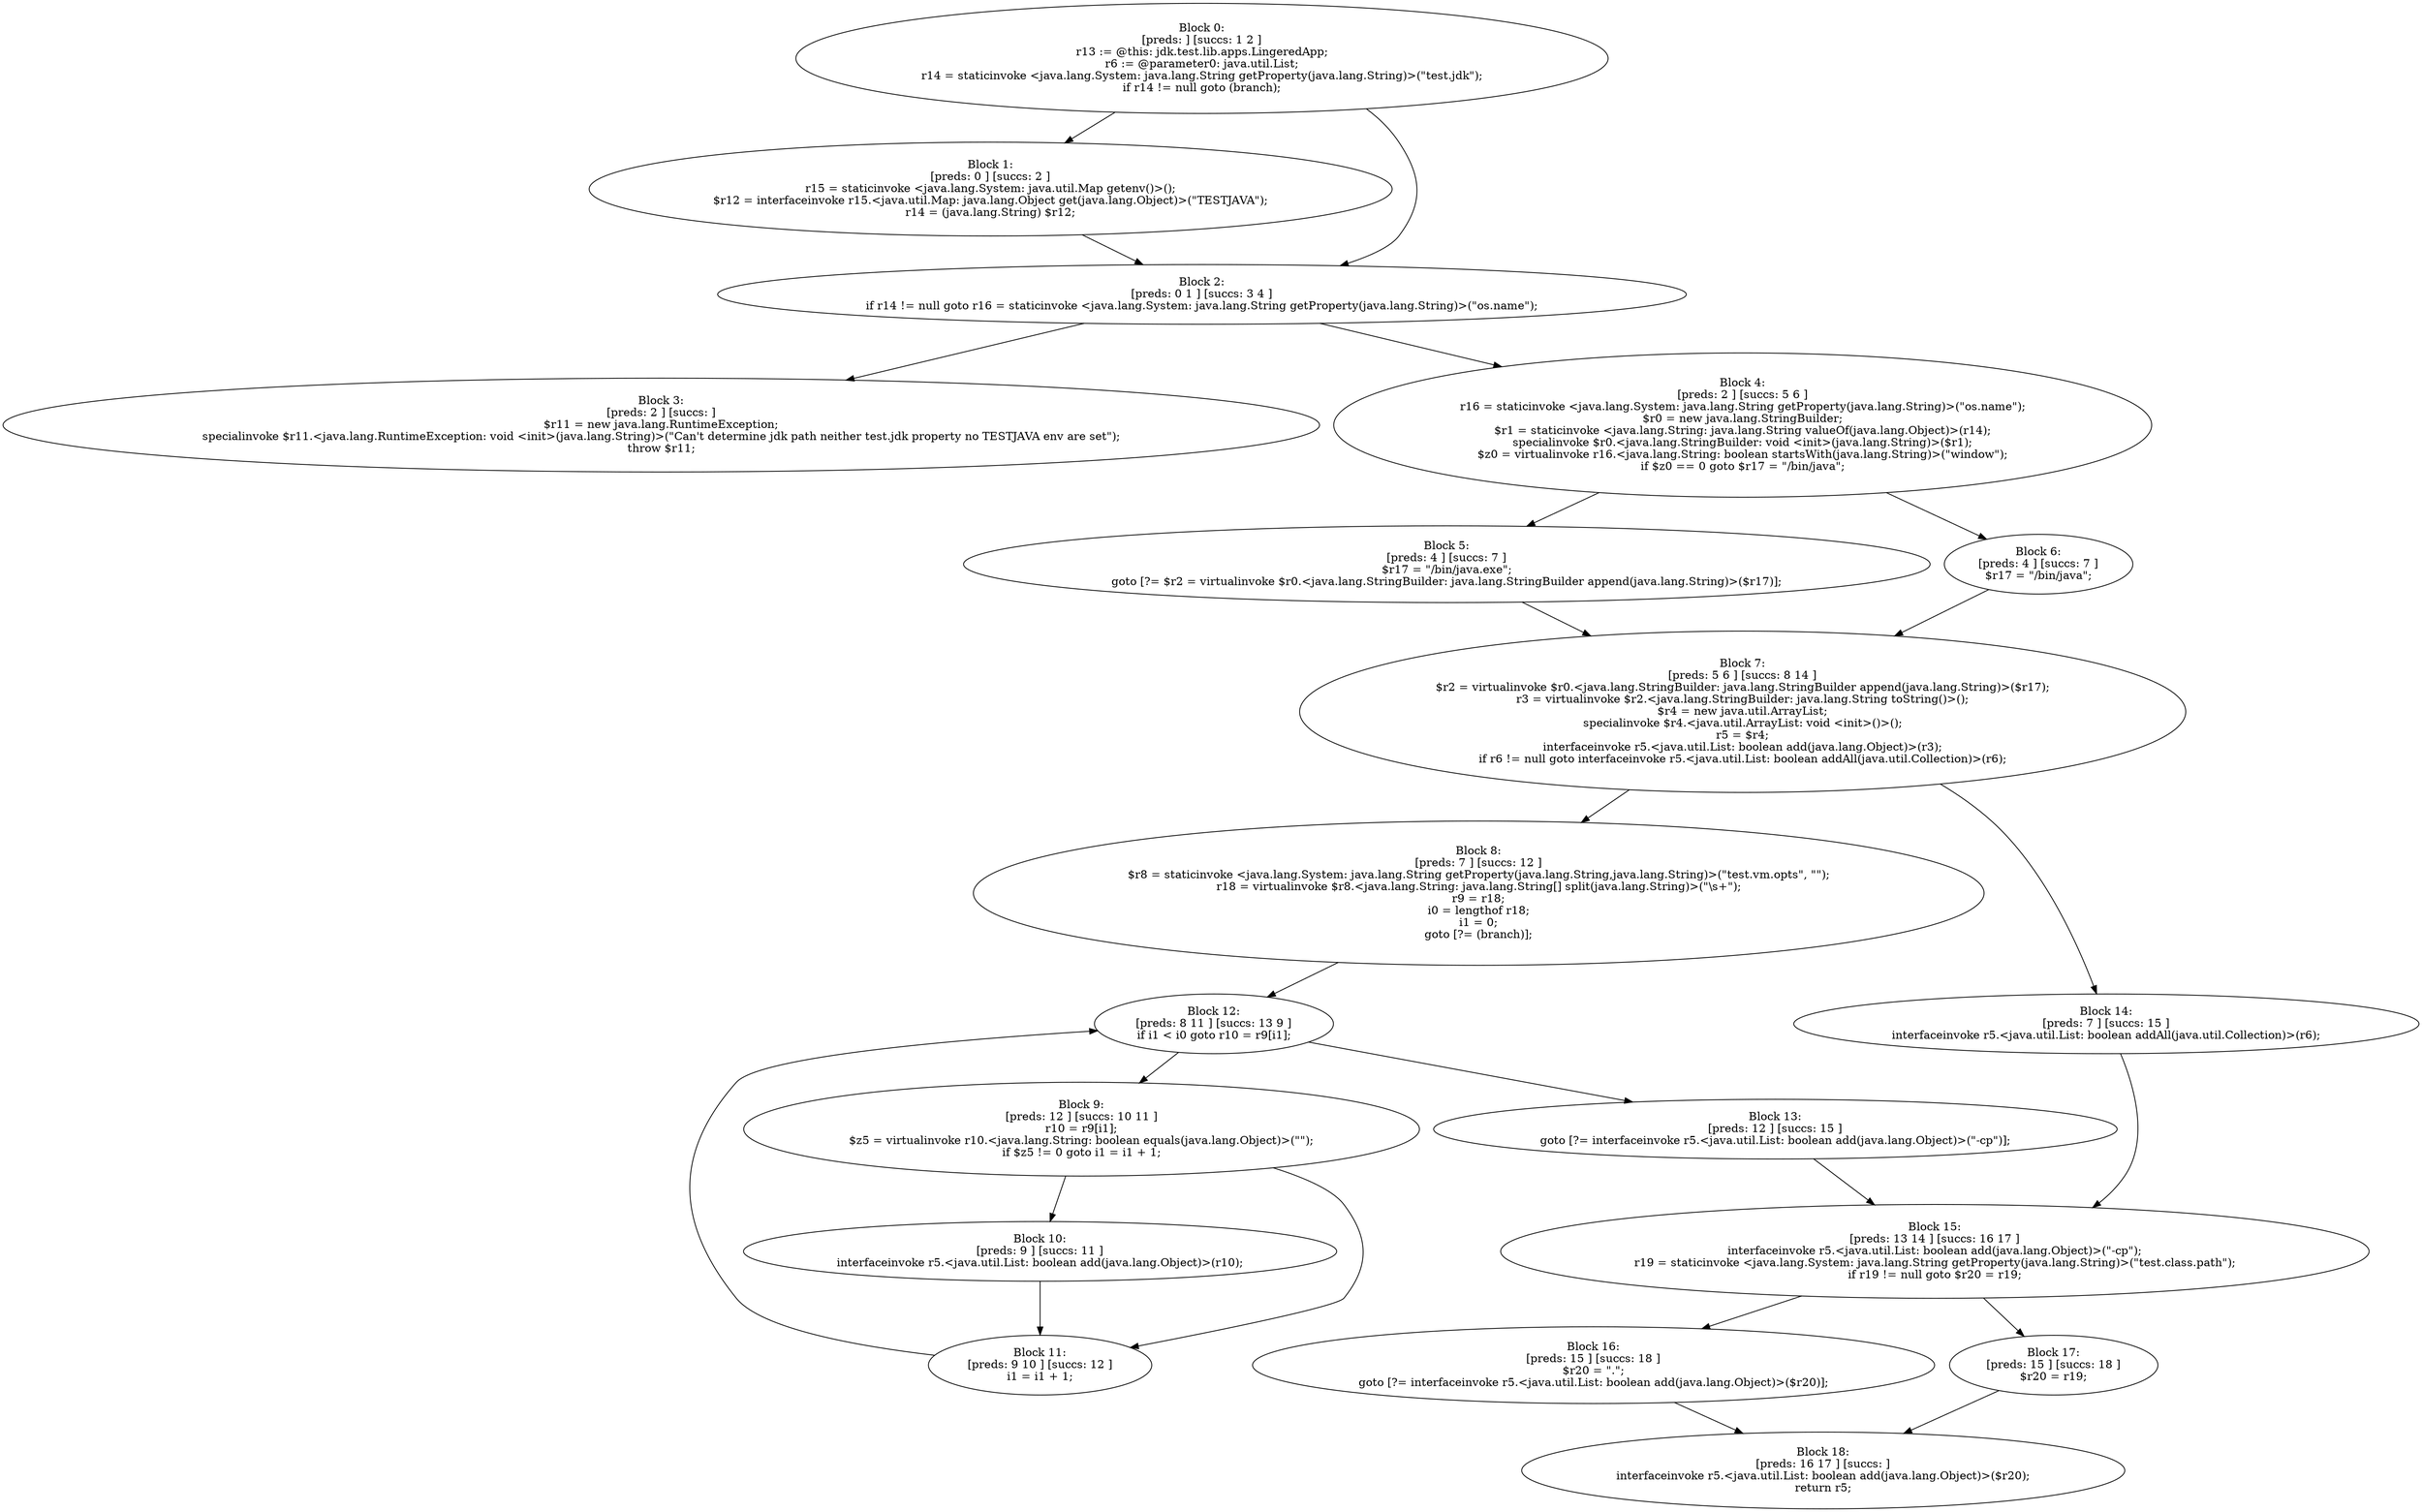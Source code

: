 digraph "unitGraph" {
    "Block 0:
[preds: ] [succs: 1 2 ]
r13 := @this: jdk.test.lib.apps.LingeredApp;
r6 := @parameter0: java.util.List;
r14 = staticinvoke <java.lang.System: java.lang.String getProperty(java.lang.String)>(\"test.jdk\");
if r14 != null goto (branch);
"
    "Block 1:
[preds: 0 ] [succs: 2 ]
r15 = staticinvoke <java.lang.System: java.util.Map getenv()>();
$r12 = interfaceinvoke r15.<java.util.Map: java.lang.Object get(java.lang.Object)>(\"TESTJAVA\");
r14 = (java.lang.String) $r12;
"
    "Block 2:
[preds: 0 1 ] [succs: 3 4 ]
if r14 != null goto r16 = staticinvoke <java.lang.System: java.lang.String getProperty(java.lang.String)>(\"os.name\");
"
    "Block 3:
[preds: 2 ] [succs: ]
$r11 = new java.lang.RuntimeException;
specialinvoke $r11.<java.lang.RuntimeException: void <init>(java.lang.String)>(\"Can\'t determine jdk path neither test.jdk property no TESTJAVA env are set\");
throw $r11;
"
    "Block 4:
[preds: 2 ] [succs: 5 6 ]
r16 = staticinvoke <java.lang.System: java.lang.String getProperty(java.lang.String)>(\"os.name\");
$r0 = new java.lang.StringBuilder;
$r1 = staticinvoke <java.lang.String: java.lang.String valueOf(java.lang.Object)>(r14);
specialinvoke $r0.<java.lang.StringBuilder: void <init>(java.lang.String)>($r1);
$z0 = virtualinvoke r16.<java.lang.String: boolean startsWith(java.lang.String)>(\"window\");
if $z0 == 0 goto $r17 = \"/bin/java\";
"
    "Block 5:
[preds: 4 ] [succs: 7 ]
$r17 = \"/bin/java.exe\";
goto [?= $r2 = virtualinvoke $r0.<java.lang.StringBuilder: java.lang.StringBuilder append(java.lang.String)>($r17)];
"
    "Block 6:
[preds: 4 ] [succs: 7 ]
$r17 = \"/bin/java\";
"
    "Block 7:
[preds: 5 6 ] [succs: 8 14 ]
$r2 = virtualinvoke $r0.<java.lang.StringBuilder: java.lang.StringBuilder append(java.lang.String)>($r17);
r3 = virtualinvoke $r2.<java.lang.StringBuilder: java.lang.String toString()>();
$r4 = new java.util.ArrayList;
specialinvoke $r4.<java.util.ArrayList: void <init>()>();
r5 = $r4;
interfaceinvoke r5.<java.util.List: boolean add(java.lang.Object)>(r3);
if r6 != null goto interfaceinvoke r5.<java.util.List: boolean addAll(java.util.Collection)>(r6);
"
    "Block 8:
[preds: 7 ] [succs: 12 ]
$r8 = staticinvoke <java.lang.System: java.lang.String getProperty(java.lang.String,java.lang.String)>(\"test.vm.opts\", \"\");
r18 = virtualinvoke $r8.<java.lang.String: java.lang.String[] split(java.lang.String)>(\"\\s+\");
r9 = r18;
i0 = lengthof r18;
i1 = 0;
goto [?= (branch)];
"
    "Block 9:
[preds: 12 ] [succs: 10 11 ]
r10 = r9[i1];
$z5 = virtualinvoke r10.<java.lang.String: boolean equals(java.lang.Object)>(\"\");
if $z5 != 0 goto i1 = i1 + 1;
"
    "Block 10:
[preds: 9 ] [succs: 11 ]
interfaceinvoke r5.<java.util.List: boolean add(java.lang.Object)>(r10);
"
    "Block 11:
[preds: 9 10 ] [succs: 12 ]
i1 = i1 + 1;
"
    "Block 12:
[preds: 8 11 ] [succs: 13 9 ]
if i1 < i0 goto r10 = r9[i1];
"
    "Block 13:
[preds: 12 ] [succs: 15 ]
goto [?= interfaceinvoke r5.<java.util.List: boolean add(java.lang.Object)>(\"-cp\")];
"
    "Block 14:
[preds: 7 ] [succs: 15 ]
interfaceinvoke r5.<java.util.List: boolean addAll(java.util.Collection)>(r6);
"
    "Block 15:
[preds: 13 14 ] [succs: 16 17 ]
interfaceinvoke r5.<java.util.List: boolean add(java.lang.Object)>(\"-cp\");
r19 = staticinvoke <java.lang.System: java.lang.String getProperty(java.lang.String)>(\"test.class.path\");
if r19 != null goto $r20 = r19;
"
    "Block 16:
[preds: 15 ] [succs: 18 ]
$r20 = \".\";
goto [?= interfaceinvoke r5.<java.util.List: boolean add(java.lang.Object)>($r20)];
"
    "Block 17:
[preds: 15 ] [succs: 18 ]
$r20 = r19;
"
    "Block 18:
[preds: 16 17 ] [succs: ]
interfaceinvoke r5.<java.util.List: boolean add(java.lang.Object)>($r20);
return r5;
"
    "Block 0:
[preds: ] [succs: 1 2 ]
r13 := @this: jdk.test.lib.apps.LingeredApp;
r6 := @parameter0: java.util.List;
r14 = staticinvoke <java.lang.System: java.lang.String getProperty(java.lang.String)>(\"test.jdk\");
if r14 != null goto (branch);
"->"Block 1:
[preds: 0 ] [succs: 2 ]
r15 = staticinvoke <java.lang.System: java.util.Map getenv()>();
$r12 = interfaceinvoke r15.<java.util.Map: java.lang.Object get(java.lang.Object)>(\"TESTJAVA\");
r14 = (java.lang.String) $r12;
";
    "Block 0:
[preds: ] [succs: 1 2 ]
r13 := @this: jdk.test.lib.apps.LingeredApp;
r6 := @parameter0: java.util.List;
r14 = staticinvoke <java.lang.System: java.lang.String getProperty(java.lang.String)>(\"test.jdk\");
if r14 != null goto (branch);
"->"Block 2:
[preds: 0 1 ] [succs: 3 4 ]
if r14 != null goto r16 = staticinvoke <java.lang.System: java.lang.String getProperty(java.lang.String)>(\"os.name\");
";
    "Block 1:
[preds: 0 ] [succs: 2 ]
r15 = staticinvoke <java.lang.System: java.util.Map getenv()>();
$r12 = interfaceinvoke r15.<java.util.Map: java.lang.Object get(java.lang.Object)>(\"TESTJAVA\");
r14 = (java.lang.String) $r12;
"->"Block 2:
[preds: 0 1 ] [succs: 3 4 ]
if r14 != null goto r16 = staticinvoke <java.lang.System: java.lang.String getProperty(java.lang.String)>(\"os.name\");
";
    "Block 2:
[preds: 0 1 ] [succs: 3 4 ]
if r14 != null goto r16 = staticinvoke <java.lang.System: java.lang.String getProperty(java.lang.String)>(\"os.name\");
"->"Block 3:
[preds: 2 ] [succs: ]
$r11 = new java.lang.RuntimeException;
specialinvoke $r11.<java.lang.RuntimeException: void <init>(java.lang.String)>(\"Can\'t determine jdk path neither test.jdk property no TESTJAVA env are set\");
throw $r11;
";
    "Block 2:
[preds: 0 1 ] [succs: 3 4 ]
if r14 != null goto r16 = staticinvoke <java.lang.System: java.lang.String getProperty(java.lang.String)>(\"os.name\");
"->"Block 4:
[preds: 2 ] [succs: 5 6 ]
r16 = staticinvoke <java.lang.System: java.lang.String getProperty(java.lang.String)>(\"os.name\");
$r0 = new java.lang.StringBuilder;
$r1 = staticinvoke <java.lang.String: java.lang.String valueOf(java.lang.Object)>(r14);
specialinvoke $r0.<java.lang.StringBuilder: void <init>(java.lang.String)>($r1);
$z0 = virtualinvoke r16.<java.lang.String: boolean startsWith(java.lang.String)>(\"window\");
if $z0 == 0 goto $r17 = \"/bin/java\";
";
    "Block 4:
[preds: 2 ] [succs: 5 6 ]
r16 = staticinvoke <java.lang.System: java.lang.String getProperty(java.lang.String)>(\"os.name\");
$r0 = new java.lang.StringBuilder;
$r1 = staticinvoke <java.lang.String: java.lang.String valueOf(java.lang.Object)>(r14);
specialinvoke $r0.<java.lang.StringBuilder: void <init>(java.lang.String)>($r1);
$z0 = virtualinvoke r16.<java.lang.String: boolean startsWith(java.lang.String)>(\"window\");
if $z0 == 0 goto $r17 = \"/bin/java\";
"->"Block 5:
[preds: 4 ] [succs: 7 ]
$r17 = \"/bin/java.exe\";
goto [?= $r2 = virtualinvoke $r0.<java.lang.StringBuilder: java.lang.StringBuilder append(java.lang.String)>($r17)];
";
    "Block 4:
[preds: 2 ] [succs: 5 6 ]
r16 = staticinvoke <java.lang.System: java.lang.String getProperty(java.lang.String)>(\"os.name\");
$r0 = new java.lang.StringBuilder;
$r1 = staticinvoke <java.lang.String: java.lang.String valueOf(java.lang.Object)>(r14);
specialinvoke $r0.<java.lang.StringBuilder: void <init>(java.lang.String)>($r1);
$z0 = virtualinvoke r16.<java.lang.String: boolean startsWith(java.lang.String)>(\"window\");
if $z0 == 0 goto $r17 = \"/bin/java\";
"->"Block 6:
[preds: 4 ] [succs: 7 ]
$r17 = \"/bin/java\";
";
    "Block 5:
[preds: 4 ] [succs: 7 ]
$r17 = \"/bin/java.exe\";
goto [?= $r2 = virtualinvoke $r0.<java.lang.StringBuilder: java.lang.StringBuilder append(java.lang.String)>($r17)];
"->"Block 7:
[preds: 5 6 ] [succs: 8 14 ]
$r2 = virtualinvoke $r0.<java.lang.StringBuilder: java.lang.StringBuilder append(java.lang.String)>($r17);
r3 = virtualinvoke $r2.<java.lang.StringBuilder: java.lang.String toString()>();
$r4 = new java.util.ArrayList;
specialinvoke $r4.<java.util.ArrayList: void <init>()>();
r5 = $r4;
interfaceinvoke r5.<java.util.List: boolean add(java.lang.Object)>(r3);
if r6 != null goto interfaceinvoke r5.<java.util.List: boolean addAll(java.util.Collection)>(r6);
";
    "Block 6:
[preds: 4 ] [succs: 7 ]
$r17 = \"/bin/java\";
"->"Block 7:
[preds: 5 6 ] [succs: 8 14 ]
$r2 = virtualinvoke $r0.<java.lang.StringBuilder: java.lang.StringBuilder append(java.lang.String)>($r17);
r3 = virtualinvoke $r2.<java.lang.StringBuilder: java.lang.String toString()>();
$r4 = new java.util.ArrayList;
specialinvoke $r4.<java.util.ArrayList: void <init>()>();
r5 = $r4;
interfaceinvoke r5.<java.util.List: boolean add(java.lang.Object)>(r3);
if r6 != null goto interfaceinvoke r5.<java.util.List: boolean addAll(java.util.Collection)>(r6);
";
    "Block 7:
[preds: 5 6 ] [succs: 8 14 ]
$r2 = virtualinvoke $r0.<java.lang.StringBuilder: java.lang.StringBuilder append(java.lang.String)>($r17);
r3 = virtualinvoke $r2.<java.lang.StringBuilder: java.lang.String toString()>();
$r4 = new java.util.ArrayList;
specialinvoke $r4.<java.util.ArrayList: void <init>()>();
r5 = $r4;
interfaceinvoke r5.<java.util.List: boolean add(java.lang.Object)>(r3);
if r6 != null goto interfaceinvoke r5.<java.util.List: boolean addAll(java.util.Collection)>(r6);
"->"Block 8:
[preds: 7 ] [succs: 12 ]
$r8 = staticinvoke <java.lang.System: java.lang.String getProperty(java.lang.String,java.lang.String)>(\"test.vm.opts\", \"\");
r18 = virtualinvoke $r8.<java.lang.String: java.lang.String[] split(java.lang.String)>(\"\\s+\");
r9 = r18;
i0 = lengthof r18;
i1 = 0;
goto [?= (branch)];
";
    "Block 7:
[preds: 5 6 ] [succs: 8 14 ]
$r2 = virtualinvoke $r0.<java.lang.StringBuilder: java.lang.StringBuilder append(java.lang.String)>($r17);
r3 = virtualinvoke $r2.<java.lang.StringBuilder: java.lang.String toString()>();
$r4 = new java.util.ArrayList;
specialinvoke $r4.<java.util.ArrayList: void <init>()>();
r5 = $r4;
interfaceinvoke r5.<java.util.List: boolean add(java.lang.Object)>(r3);
if r6 != null goto interfaceinvoke r5.<java.util.List: boolean addAll(java.util.Collection)>(r6);
"->"Block 14:
[preds: 7 ] [succs: 15 ]
interfaceinvoke r5.<java.util.List: boolean addAll(java.util.Collection)>(r6);
";
    "Block 8:
[preds: 7 ] [succs: 12 ]
$r8 = staticinvoke <java.lang.System: java.lang.String getProperty(java.lang.String,java.lang.String)>(\"test.vm.opts\", \"\");
r18 = virtualinvoke $r8.<java.lang.String: java.lang.String[] split(java.lang.String)>(\"\\s+\");
r9 = r18;
i0 = lengthof r18;
i1 = 0;
goto [?= (branch)];
"->"Block 12:
[preds: 8 11 ] [succs: 13 9 ]
if i1 < i0 goto r10 = r9[i1];
";
    "Block 9:
[preds: 12 ] [succs: 10 11 ]
r10 = r9[i1];
$z5 = virtualinvoke r10.<java.lang.String: boolean equals(java.lang.Object)>(\"\");
if $z5 != 0 goto i1 = i1 + 1;
"->"Block 10:
[preds: 9 ] [succs: 11 ]
interfaceinvoke r5.<java.util.List: boolean add(java.lang.Object)>(r10);
";
    "Block 9:
[preds: 12 ] [succs: 10 11 ]
r10 = r9[i1];
$z5 = virtualinvoke r10.<java.lang.String: boolean equals(java.lang.Object)>(\"\");
if $z5 != 0 goto i1 = i1 + 1;
"->"Block 11:
[preds: 9 10 ] [succs: 12 ]
i1 = i1 + 1;
";
    "Block 10:
[preds: 9 ] [succs: 11 ]
interfaceinvoke r5.<java.util.List: boolean add(java.lang.Object)>(r10);
"->"Block 11:
[preds: 9 10 ] [succs: 12 ]
i1 = i1 + 1;
";
    "Block 11:
[preds: 9 10 ] [succs: 12 ]
i1 = i1 + 1;
"->"Block 12:
[preds: 8 11 ] [succs: 13 9 ]
if i1 < i0 goto r10 = r9[i1];
";
    "Block 12:
[preds: 8 11 ] [succs: 13 9 ]
if i1 < i0 goto r10 = r9[i1];
"->"Block 13:
[preds: 12 ] [succs: 15 ]
goto [?= interfaceinvoke r5.<java.util.List: boolean add(java.lang.Object)>(\"-cp\")];
";
    "Block 12:
[preds: 8 11 ] [succs: 13 9 ]
if i1 < i0 goto r10 = r9[i1];
"->"Block 9:
[preds: 12 ] [succs: 10 11 ]
r10 = r9[i1];
$z5 = virtualinvoke r10.<java.lang.String: boolean equals(java.lang.Object)>(\"\");
if $z5 != 0 goto i1 = i1 + 1;
";
    "Block 13:
[preds: 12 ] [succs: 15 ]
goto [?= interfaceinvoke r5.<java.util.List: boolean add(java.lang.Object)>(\"-cp\")];
"->"Block 15:
[preds: 13 14 ] [succs: 16 17 ]
interfaceinvoke r5.<java.util.List: boolean add(java.lang.Object)>(\"-cp\");
r19 = staticinvoke <java.lang.System: java.lang.String getProperty(java.lang.String)>(\"test.class.path\");
if r19 != null goto $r20 = r19;
";
    "Block 14:
[preds: 7 ] [succs: 15 ]
interfaceinvoke r5.<java.util.List: boolean addAll(java.util.Collection)>(r6);
"->"Block 15:
[preds: 13 14 ] [succs: 16 17 ]
interfaceinvoke r5.<java.util.List: boolean add(java.lang.Object)>(\"-cp\");
r19 = staticinvoke <java.lang.System: java.lang.String getProperty(java.lang.String)>(\"test.class.path\");
if r19 != null goto $r20 = r19;
";
    "Block 15:
[preds: 13 14 ] [succs: 16 17 ]
interfaceinvoke r5.<java.util.List: boolean add(java.lang.Object)>(\"-cp\");
r19 = staticinvoke <java.lang.System: java.lang.String getProperty(java.lang.String)>(\"test.class.path\");
if r19 != null goto $r20 = r19;
"->"Block 16:
[preds: 15 ] [succs: 18 ]
$r20 = \".\";
goto [?= interfaceinvoke r5.<java.util.List: boolean add(java.lang.Object)>($r20)];
";
    "Block 15:
[preds: 13 14 ] [succs: 16 17 ]
interfaceinvoke r5.<java.util.List: boolean add(java.lang.Object)>(\"-cp\");
r19 = staticinvoke <java.lang.System: java.lang.String getProperty(java.lang.String)>(\"test.class.path\");
if r19 != null goto $r20 = r19;
"->"Block 17:
[preds: 15 ] [succs: 18 ]
$r20 = r19;
";
    "Block 16:
[preds: 15 ] [succs: 18 ]
$r20 = \".\";
goto [?= interfaceinvoke r5.<java.util.List: boolean add(java.lang.Object)>($r20)];
"->"Block 18:
[preds: 16 17 ] [succs: ]
interfaceinvoke r5.<java.util.List: boolean add(java.lang.Object)>($r20);
return r5;
";
    "Block 17:
[preds: 15 ] [succs: 18 ]
$r20 = r19;
"->"Block 18:
[preds: 16 17 ] [succs: ]
interfaceinvoke r5.<java.util.List: boolean add(java.lang.Object)>($r20);
return r5;
";
}
